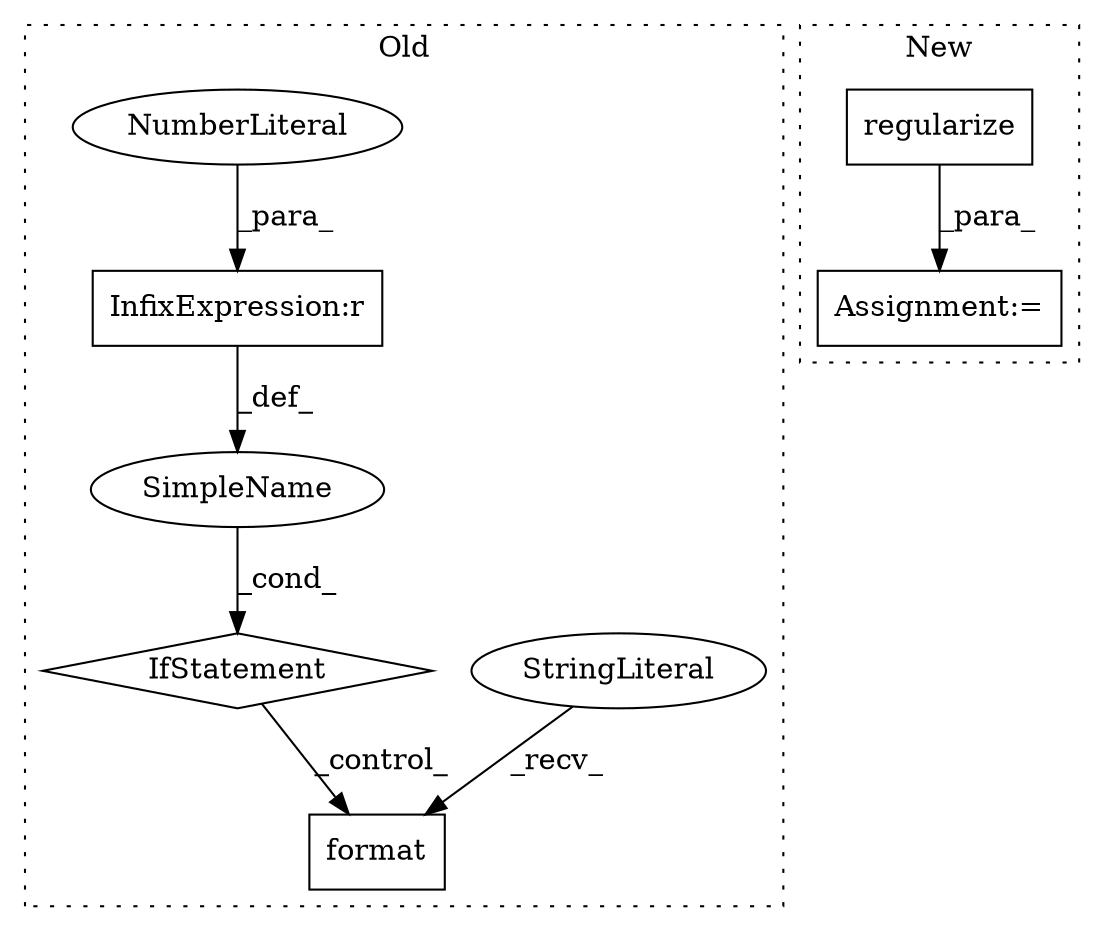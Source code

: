 digraph G {
subgraph cluster0 {
1 [label="format" a="32" s="21238,21271" l="7,1" shape="box"];
3 [label="IfStatement" a="25" s="21040,21095" l="4,2" shape="diamond"];
4 [label="SimpleName" a="42" s="" l="" shape="ellipse"];
5 [label="StringLiteral" a="45" s="21127" l="110" shape="ellipse"];
6 [label="InfixExpression:r" a="27" s="21086" l="3" shape="box"];
7 [label="NumberLiteral" a="34" s="21089" l="6" shape="ellipse"];
label = "Old";
style="dotted";
}
subgraph cluster1 {
2 [label="regularize" a="32" s="26819,26847" l="11,1" shape="box"];
8 [label="Assignment:=" a="7" s="26807" l="1" shape="box"];
label = "New";
style="dotted";
}
2 -> 8 [label="_para_"];
3 -> 1 [label="_control_"];
4 -> 3 [label="_cond_"];
5 -> 1 [label="_recv_"];
6 -> 4 [label="_def_"];
7 -> 6 [label="_para_"];
}